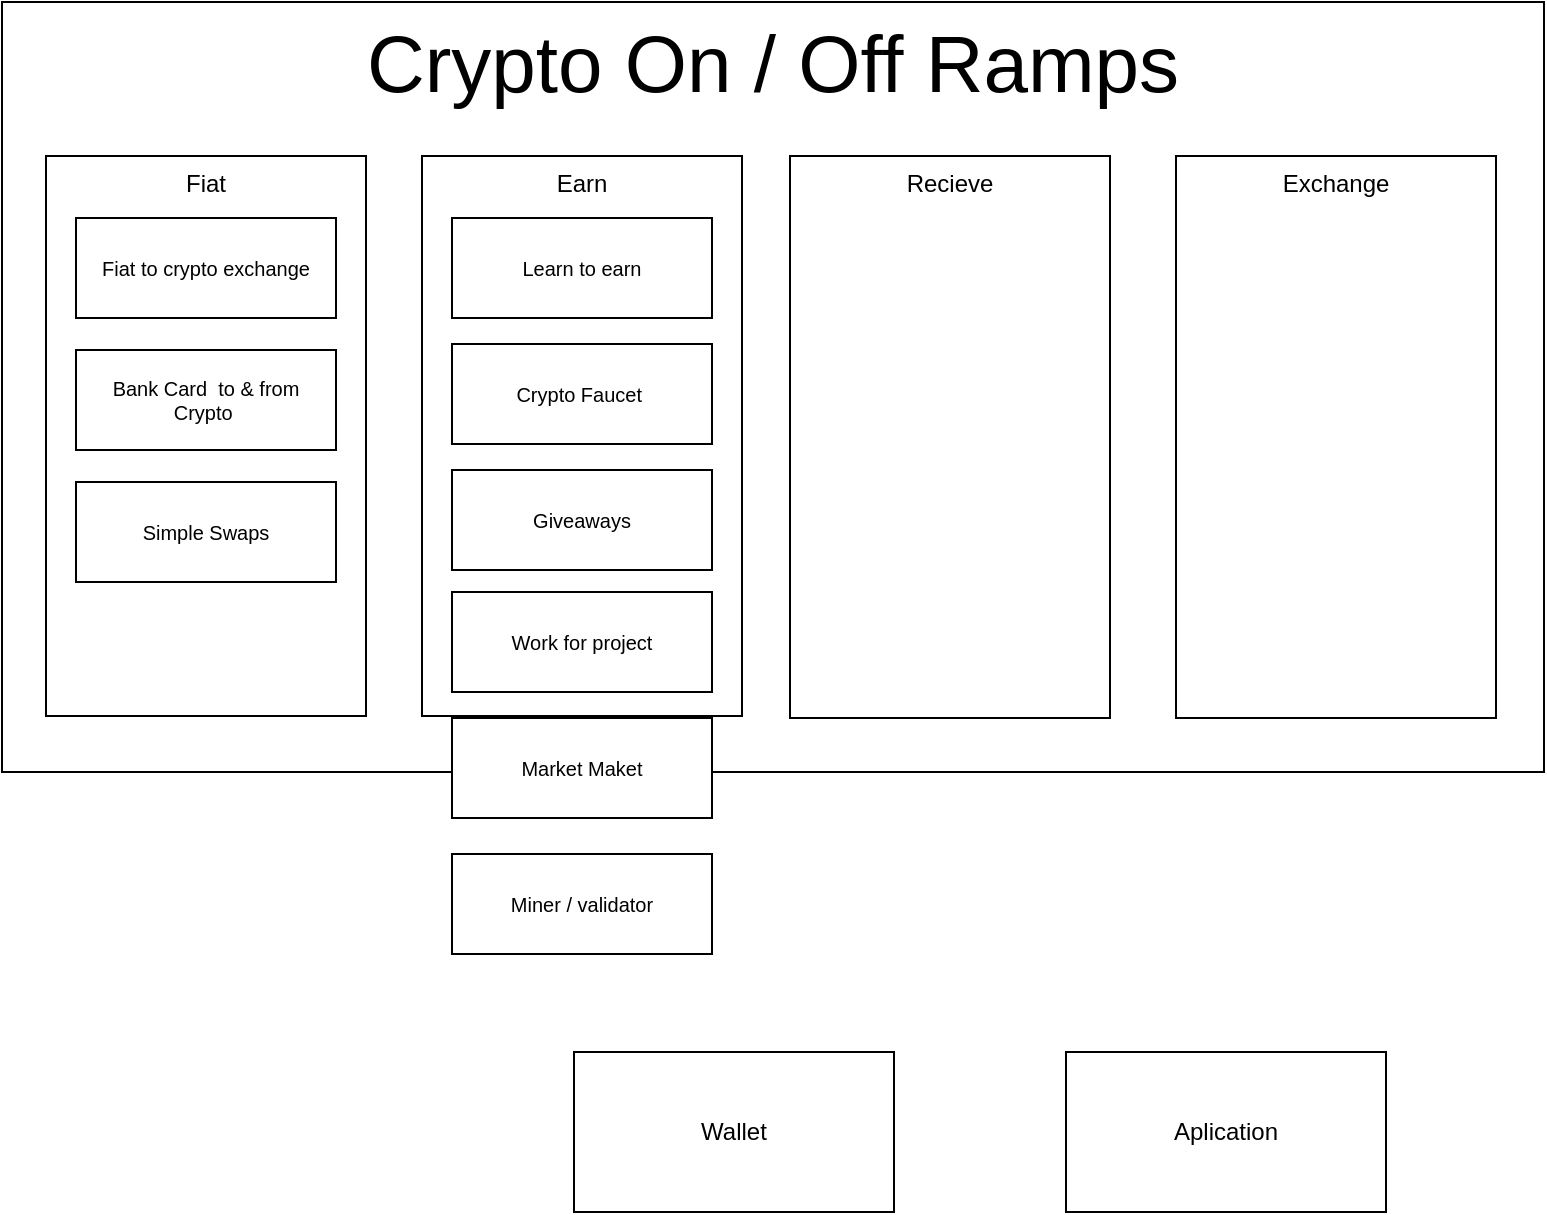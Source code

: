 <mxfile version="26.2.8">
  <diagram name="Page-1" id="D_sv0HXlFTcadr3VVVth">
    <mxGraphModel dx="1190" dy="839" grid="0" gridSize="10" guides="1" tooltips="1" connect="1" arrows="1" fold="1" page="0" pageScale="1" pageWidth="827" pageHeight="1169" math="0" shadow="0">
      <root>
        <mxCell id="0" />
        <mxCell id="1" parent="0" />
        <mxCell id="kJvF4ciRofW91EzJ7GVi-1" value="Wallet" style="rounded=0;whiteSpace=wrap;html=1;" parent="1" vertex="1">
          <mxGeometry x="-103" y="410" width="160" height="80" as="geometry" />
        </mxCell>
        <mxCell id="kJvF4ciRofW91EzJ7GVi-4" value="Aplication" style="rounded=0;whiteSpace=wrap;html=1;" parent="1" vertex="1">
          <mxGeometry x="143" y="410" width="160" height="80" as="geometry" />
        </mxCell>
        <mxCell id="kJvF4ciRofW91EzJ7GVi-14" style="edgeStyle=none;curved=1;rounded=0;orthogonalLoop=1;jettySize=auto;html=1;fontSize=12;startSize=8;endSize=8;exitX=1;exitY=0.75;exitDx=0;exitDy=0;endArrow=none;startFill=0;" parent="1" source="kJvF4ciRofW91EzJ7GVi-7" target="kJvF4ciRofW91EzJ7GVi-12" edge="1">
          <mxGeometry relative="1" as="geometry" />
        </mxCell>
        <mxCell id="kJvF4ciRofW91EzJ7GVi-7" value="Crypto On / Off Ramps" style="rounded=0;whiteSpace=wrap;html=1;verticalAlign=top;fontSize=40;" parent="1" vertex="1">
          <mxGeometry x="-389" y="-115" width="771" height="385" as="geometry" />
        </mxCell>
        <mxCell id="kJvF4ciRofW91EzJ7GVi-8" value="Fiat" style="rounded=0;whiteSpace=wrap;html=1;verticalAlign=top;" parent="1" vertex="1">
          <mxGeometry x="-367" y="-38" width="160" height="280" as="geometry" />
        </mxCell>
        <mxCell id="kJvF4ciRofW91EzJ7GVi-11" value="Earn" style="rounded=0;whiteSpace=wrap;html=1;verticalAlign=top;" parent="1" vertex="1">
          <mxGeometry x="-179" y="-38" width="160" height="280" as="geometry" />
        </mxCell>
        <mxCell id="kJvF4ciRofW91EzJ7GVi-12" value="Recieve" style="rounded=0;whiteSpace=wrap;html=1;verticalAlign=top;" parent="1" vertex="1">
          <mxGeometry x="5" y="-38" width="160" height="281" as="geometry" />
        </mxCell>
        <mxCell id="kJvF4ciRofW91EzJ7GVi-2" value="Exchange" style="rounded=0;whiteSpace=wrap;html=1;verticalAlign=top;" parent="1" vertex="1">
          <mxGeometry x="198" y="-38" width="160" height="281" as="geometry" />
        </mxCell>
        <mxCell id="kJvF4ciRofW91EzJ7GVi-22" value="Fiat to crypto exchange" style="rounded=0;whiteSpace=wrap;html=1;fontSize=10;" parent="1" vertex="1">
          <mxGeometry x="-352" y="-7" width="130" height="50" as="geometry" />
        </mxCell>
        <mxCell id="kJvF4ciRofW91EzJ7GVi-23" value="Bank Card &amp;nbsp;to &amp;amp; from Crypto&amp;nbsp;" style="rounded=0;whiteSpace=wrap;html=1;fontSize=10;" parent="1" vertex="1">
          <mxGeometry x="-352" y="59" width="130" height="50" as="geometry" />
        </mxCell>
        <mxCell id="kJvF4ciRofW91EzJ7GVi-24" value="Learn to earn" style="rounded=0;whiteSpace=wrap;html=1;fontSize=10;" parent="1" vertex="1">
          <mxGeometry x="-164" y="-7" width="130" height="50" as="geometry" />
        </mxCell>
        <mxCell id="OQklhBUNAZMBMyoHvID6-1" value="Crypto Faucet&amp;nbsp;" style="rounded=0;whiteSpace=wrap;html=1;fontSize=10;" vertex="1" parent="1">
          <mxGeometry x="-164" y="56" width="130" height="50" as="geometry" />
        </mxCell>
        <mxCell id="OQklhBUNAZMBMyoHvID6-2" value="Giveaways" style="rounded=0;whiteSpace=wrap;html=1;fontSize=10;" vertex="1" parent="1">
          <mxGeometry x="-164" y="119" width="130" height="50" as="geometry" />
        </mxCell>
        <mxCell id="OQklhBUNAZMBMyoHvID6-3" value="Work for project" style="rounded=0;whiteSpace=wrap;html=1;fontSize=10;" vertex="1" parent="1">
          <mxGeometry x="-164" y="180" width="130" height="50" as="geometry" />
        </mxCell>
        <mxCell id="OQklhBUNAZMBMyoHvID6-4" value="Market Maket" style="rounded=0;whiteSpace=wrap;html=1;fontSize=10;" vertex="1" parent="1">
          <mxGeometry x="-164" y="243" width="130" height="50" as="geometry" />
        </mxCell>
        <mxCell id="OQklhBUNAZMBMyoHvID6-5" value="Miner / validator" style="rounded=0;whiteSpace=wrap;html=1;fontSize=10;" vertex="1" parent="1">
          <mxGeometry x="-164" y="311" width="130" height="50" as="geometry" />
        </mxCell>
        <mxCell id="OQklhBUNAZMBMyoHvID6-6" value="Simple Swaps" style="rounded=0;whiteSpace=wrap;html=1;fontSize=10;" vertex="1" parent="1">
          <mxGeometry x="-352" y="125" width="130" height="50" as="geometry" />
        </mxCell>
      </root>
    </mxGraphModel>
  </diagram>
</mxfile>
